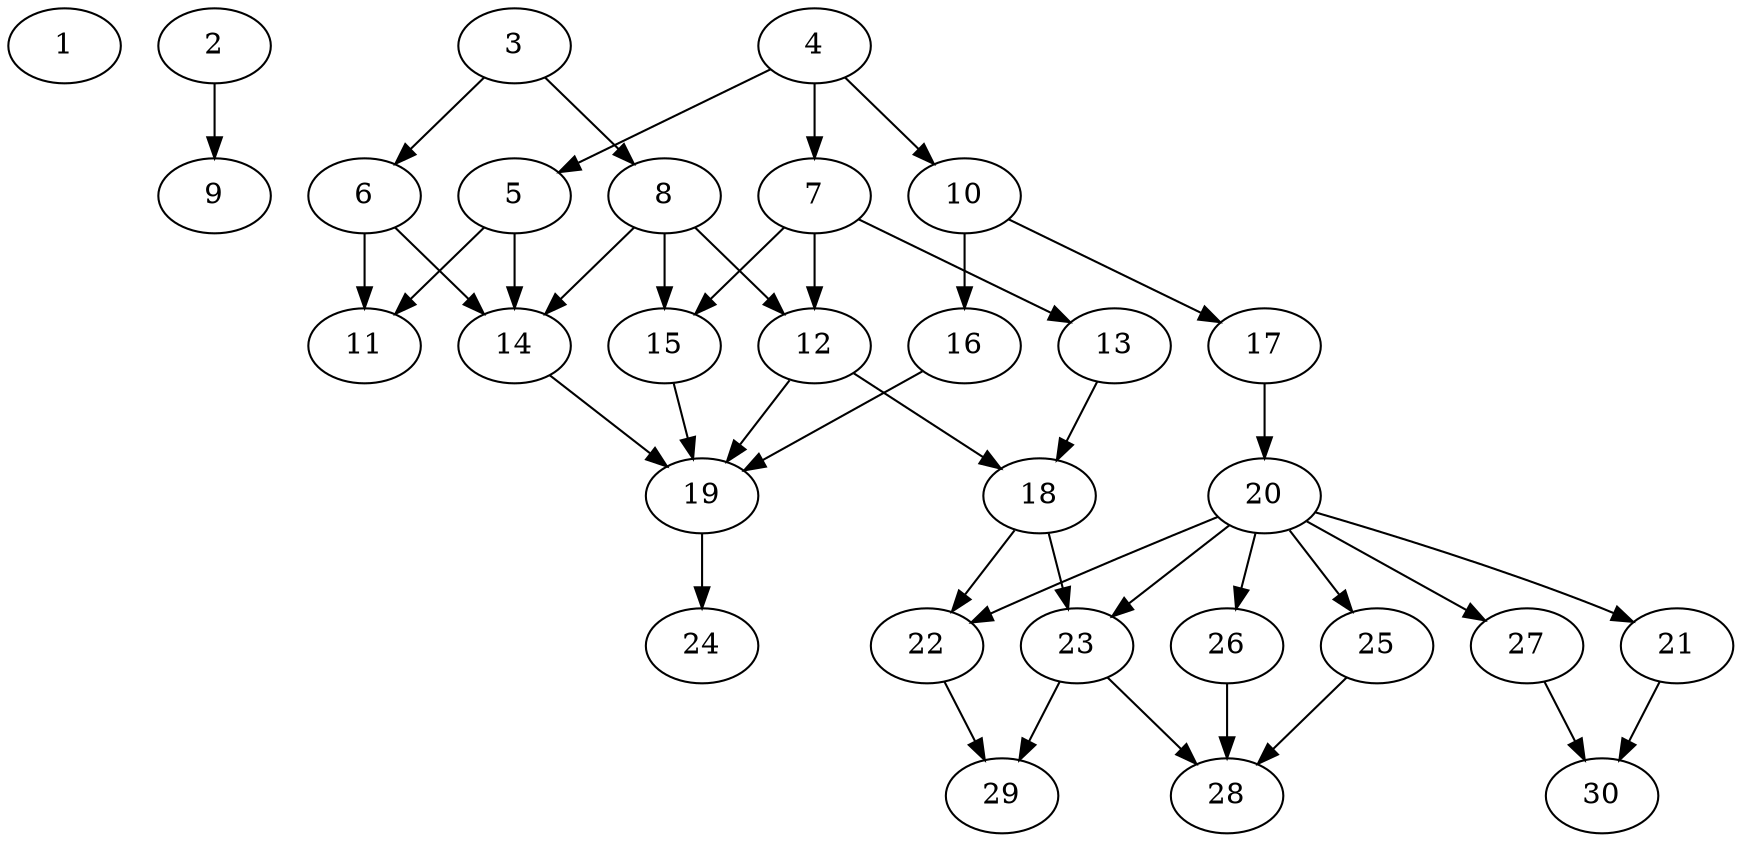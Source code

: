 // DAG automatically generated by daggen at Thu Oct  3 14:04:19 2019
// ./daggen --dot -n 30 --ccr 0.5 --fat 0.5 --regular 0.5 --density 0.5 --mindata 5242880 --maxdata 52428800 
digraph G {
  1 [size="90607616", alpha="0.06", expect_size="45303808"] 
  2 [size="12199936", alpha="0.17", expect_size="6099968"] 
  2 -> 9 [size ="6099968"]
  3 [size="14422016", alpha="0.12", expect_size="7211008"] 
  3 -> 6 [size ="7211008"]
  3 -> 8 [size ="7211008"]
  4 [size="42186752", alpha="0.19", expect_size="21093376"] 
  4 -> 5 [size ="21093376"]
  4 -> 7 [size ="21093376"]
  4 -> 10 [size ="21093376"]
  5 [size="60041216", alpha="0.14", expect_size="30020608"] 
  5 -> 11 [size ="30020608"]
  5 -> 14 [size ="30020608"]
  6 [size="13672448", alpha="0.15", expect_size="6836224"] 
  6 -> 11 [size ="6836224"]
  6 -> 14 [size ="6836224"]
  7 [size="11544576", alpha="0.17", expect_size="5772288"] 
  7 -> 12 [size ="5772288"]
  7 -> 13 [size ="5772288"]
  7 -> 15 [size ="5772288"]
  8 [size="16732160", alpha="0.03", expect_size="8366080"] 
  8 -> 12 [size ="8366080"]
  8 -> 14 [size ="8366080"]
  8 -> 15 [size ="8366080"]
  9 [size="87187456", alpha="0.01", expect_size="43593728"] 
  10 [size="79798272", alpha="0.00", expect_size="39899136"] 
  10 -> 16 [size ="39899136"]
  10 -> 17 [size ="39899136"]
  11 [size="64778240", alpha="0.18", expect_size="32389120"] 
  12 [size="95430656", alpha="0.18", expect_size="47715328"] 
  12 -> 18 [size ="47715328"]
  12 -> 19 [size ="47715328"]
  13 [size="80054272", alpha="0.10", expect_size="40027136"] 
  13 -> 18 [size ="40027136"]
  14 [size="42201088", alpha="0.06", expect_size="21100544"] 
  14 -> 19 [size ="21100544"]
  15 [size="35848192", alpha="0.16", expect_size="17924096"] 
  15 -> 19 [size ="17924096"]
  16 [size="101416960", alpha="0.18", expect_size="50708480"] 
  16 -> 19 [size ="50708480"]
  17 [size="76359680", alpha="0.14", expect_size="38179840"] 
  17 -> 20 [size ="38179840"]
  18 [size="64446464", alpha="0.10", expect_size="32223232"] 
  18 -> 22 [size ="32223232"]
  18 -> 23 [size ="32223232"]
  19 [size="80898048", alpha="0.15", expect_size="40449024"] 
  19 -> 24 [size ="40449024"]
  20 [size="86507520", alpha="0.05", expect_size="43253760"] 
  20 -> 21 [size ="43253760"]
  20 -> 22 [size ="43253760"]
  20 -> 23 [size ="43253760"]
  20 -> 25 [size ="43253760"]
  20 -> 26 [size ="43253760"]
  20 -> 27 [size ="43253760"]
  21 [size="87070720", alpha="0.11", expect_size="43535360"] 
  21 -> 30 [size ="43535360"]
  22 [size="76867584", alpha="0.19", expect_size="38433792"] 
  22 -> 29 [size ="38433792"]
  23 [size="65357824", alpha="0.07", expect_size="32678912"] 
  23 -> 28 [size ="32678912"]
  23 -> 29 [size ="32678912"]
  24 [size="15994880", alpha="0.02", expect_size="7997440"] 
  25 [size="45332480", alpha="0.07", expect_size="22666240"] 
  25 -> 28 [size ="22666240"]
  26 [size="24211456", alpha="0.13", expect_size="12105728"] 
  26 -> 28 [size ="12105728"]
  27 [size="16498688", alpha="0.19", expect_size="8249344"] 
  27 -> 30 [size ="8249344"]
  28 [size="84817920", alpha="0.07", expect_size="42408960"] 
  29 [size="39213056", alpha="0.11", expect_size="19606528"] 
  30 [size="13568000", alpha="0.09", expect_size="6784000"] 
}
